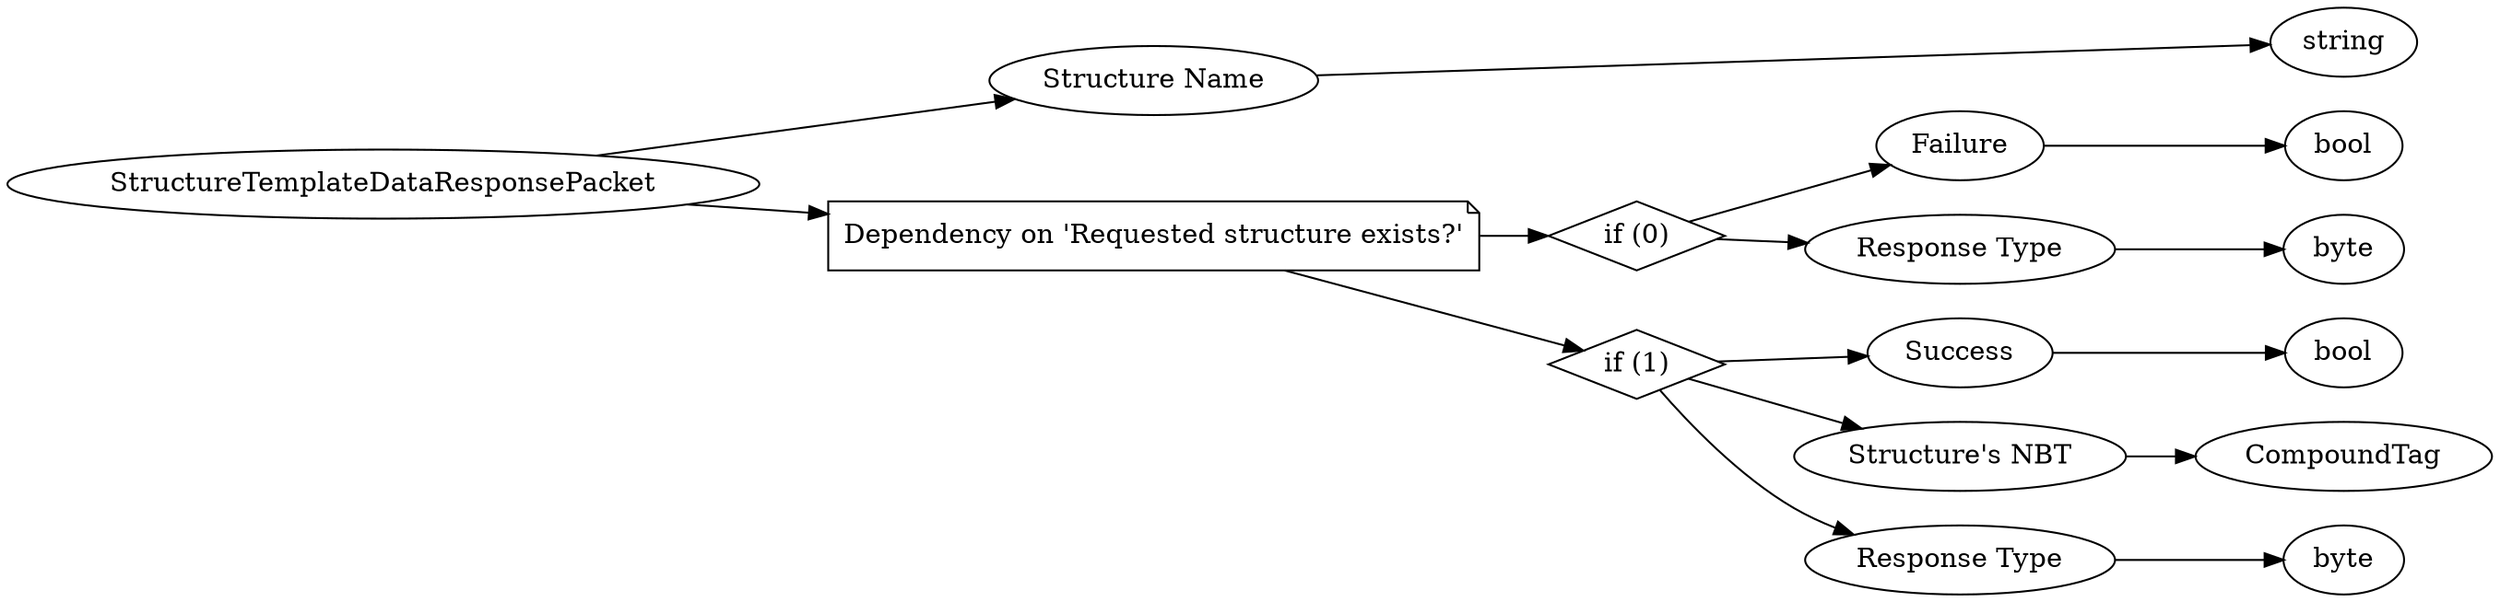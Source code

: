 digraph "StructureTemplateDataResponsePacket" {
rankdir = LR
0
0 -> 1
1 -> 2
0 -> 3
3 -> 4
4 -> 5
5 -> 6
4 -> 7
7 -> 8
3 -> 9
9 -> 10
10 -> 11
9 -> 12
12 -> 13
9 -> 14
14 -> 15

0 [label="StructureTemplateDataResponsePacket",comment="name: \"StructureTemplateDataResponsePacket\", typeName: \"\", id: 0, branchId: 133, recurseId: -1, attributes: 0, notes: \"\""];
1 [label="Structure Name",comment="name: \"Structure Name\", typeName: \"\", id: 1, branchId: 0, recurseId: -1, attributes: 0, notes: \"\""];
2 [label="string",comment="name: \"string\", typeName: \"\", id: 2, branchId: 0, recurseId: -1, attributes: 512, notes: \"\""];
3 [label="Dependency on 'Requested structure exists?'",shape=note,comment="name: \"Dependency on 'Requested structure exists?'\", typeName: \"\", id: 3, branchId: 0, recurseId: -1, attributes: 2, notes: \"\""];
4 [label="if (0)",shape=diamond,comment="name: \"if (0)\", typeName: \"\", id: 4, branchId: 0, recurseId: -1, attributes: 4, notes: \"\""];
5 [label="Failure",comment="name: \"Failure\", typeName: \"\", id: 5, branchId: 0, recurseId: -1, attributes: 0, notes: \"Bool set to false, indicating the requested structure didn't exist.\""];
6 [label="bool",comment="name: \"bool\", typeName: \"\", id: 6, branchId: 0, recurseId: -1, attributes: 512, notes: \"\""];
7 [label="Response Type",comment="name: \"Response Type\", typeName: \"\", id: 7, branchId: 0, recurseId: -1, attributes: 0, notes: \"\""];
8 [label="byte",comment="name: \"byte\", typeName: \"\", id: 8, branchId: 0, recurseId: -1, attributes: 512, notes: \"\""];
9 [label="if (1)",shape=diamond,comment="name: \"if (1)\", typeName: \"\", id: 9, branchId: 1, recurseId: -1, attributes: 4, notes: \"\""];
10 [label="Success",comment="name: \"Success\", typeName: \"\", id: 10, branchId: 0, recurseId: -1, attributes: 0, notes: \"Bool set to true, indicating success.\""];
11 [label="bool",comment="name: \"bool\", typeName: \"\", id: 11, branchId: 0, recurseId: -1, attributes: 512, notes: \"\""];
12 [label="Structure's NBT",comment="name: \"Structure's NBT\", typeName: \"CompoundTag\", id: 12, branchId: 0, recurseId: -1, attributes: 256, notes: \"\""];
13 [label="CompoundTag",comment="name: \"CompoundTag\", typeName: \"\", id: 13, branchId: 0, recurseId: -1, attributes: 512, notes: \"\""];
14 [label="Response Type",comment="name: \"Response Type\", typeName: \"\", id: 14, branchId: 0, recurseId: -1, attributes: 0, notes: \"\""];
15 [label="byte",comment="name: \"byte\", typeName: \"\", id: 15, branchId: 0, recurseId: -1, attributes: 512, notes: \"\""];
{ rank = max;2;6;8;11;13;15}

}
